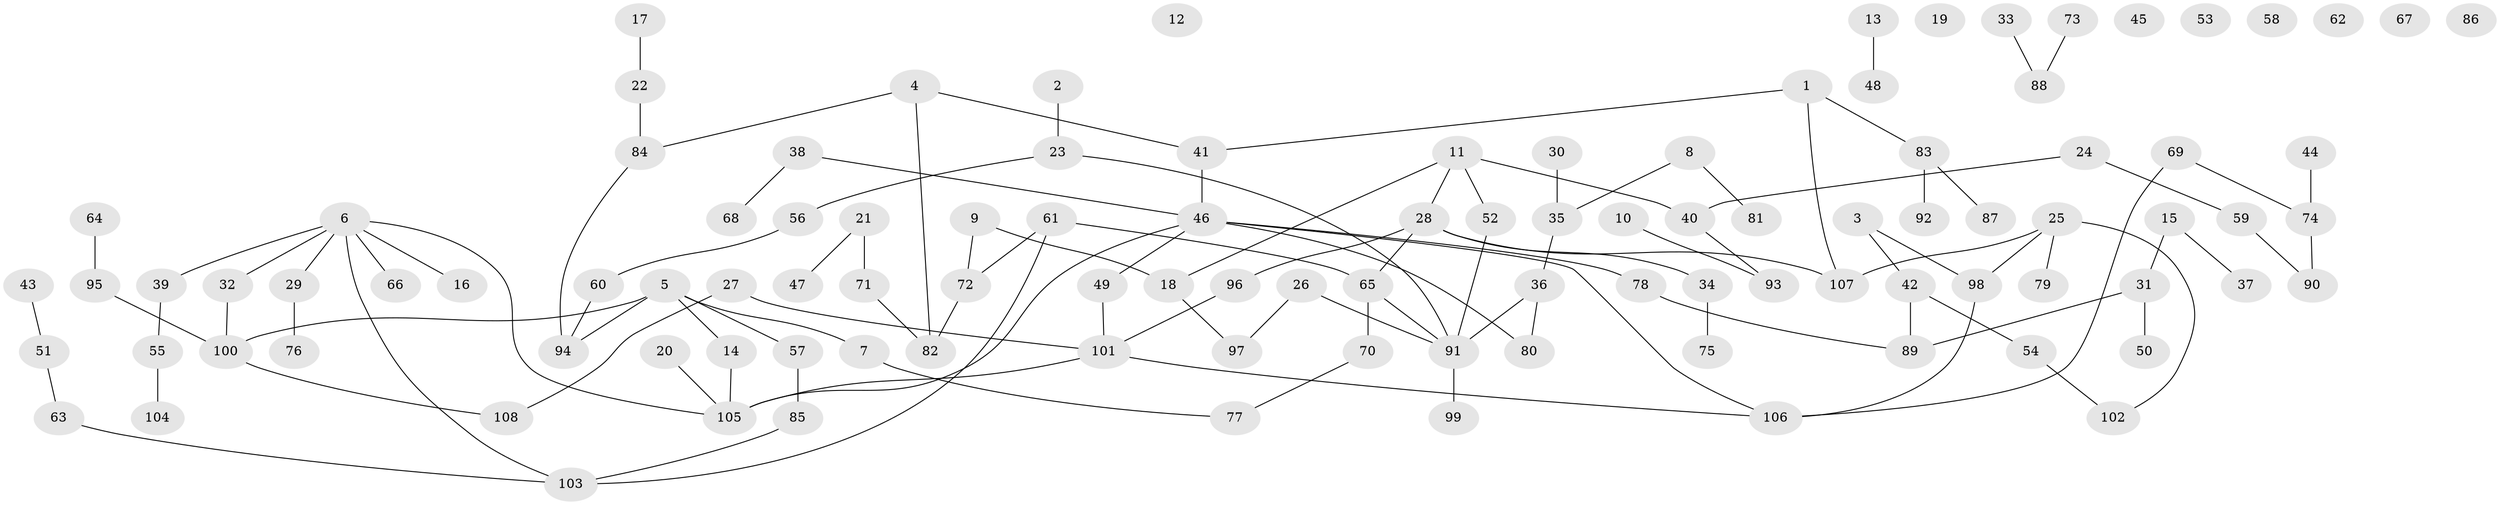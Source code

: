 // coarse degree distribution, {3: 0.16666666666666666, 1: 0.2777777777777778, 5: 0.05555555555555555, 4: 0.05555555555555555, 6: 0.037037037037037035, 2: 0.2222222222222222, 0: 0.16666666666666666, 17: 0.018518518518518517}
// Generated by graph-tools (version 1.1) at 2025/16/03/04/25 18:16:31]
// undirected, 108 vertices, 116 edges
graph export_dot {
graph [start="1"]
  node [color=gray90,style=filled];
  1;
  2;
  3;
  4;
  5;
  6;
  7;
  8;
  9;
  10;
  11;
  12;
  13;
  14;
  15;
  16;
  17;
  18;
  19;
  20;
  21;
  22;
  23;
  24;
  25;
  26;
  27;
  28;
  29;
  30;
  31;
  32;
  33;
  34;
  35;
  36;
  37;
  38;
  39;
  40;
  41;
  42;
  43;
  44;
  45;
  46;
  47;
  48;
  49;
  50;
  51;
  52;
  53;
  54;
  55;
  56;
  57;
  58;
  59;
  60;
  61;
  62;
  63;
  64;
  65;
  66;
  67;
  68;
  69;
  70;
  71;
  72;
  73;
  74;
  75;
  76;
  77;
  78;
  79;
  80;
  81;
  82;
  83;
  84;
  85;
  86;
  87;
  88;
  89;
  90;
  91;
  92;
  93;
  94;
  95;
  96;
  97;
  98;
  99;
  100;
  101;
  102;
  103;
  104;
  105;
  106;
  107;
  108;
  1 -- 41;
  1 -- 83;
  1 -- 107;
  2 -- 23;
  3 -- 42;
  3 -- 98;
  4 -- 41;
  4 -- 82;
  4 -- 84;
  5 -- 7;
  5 -- 14;
  5 -- 57;
  5 -- 94;
  5 -- 100;
  6 -- 16;
  6 -- 29;
  6 -- 32;
  6 -- 39;
  6 -- 66;
  6 -- 103;
  6 -- 105;
  7 -- 77;
  8 -- 35;
  8 -- 81;
  9 -- 18;
  9 -- 72;
  10 -- 93;
  11 -- 18;
  11 -- 28;
  11 -- 40;
  11 -- 52;
  13 -- 48;
  14 -- 105;
  15 -- 31;
  15 -- 37;
  17 -- 22;
  18 -- 97;
  20 -- 105;
  21 -- 47;
  21 -- 71;
  22 -- 84;
  23 -- 56;
  23 -- 91;
  24 -- 40;
  24 -- 59;
  25 -- 79;
  25 -- 98;
  25 -- 102;
  25 -- 107;
  26 -- 91;
  26 -- 97;
  27 -- 101;
  27 -- 108;
  28 -- 34;
  28 -- 65;
  28 -- 96;
  28 -- 107;
  29 -- 76;
  30 -- 35;
  31 -- 50;
  31 -- 89;
  32 -- 100;
  33 -- 88;
  34 -- 75;
  35 -- 36;
  36 -- 80;
  36 -- 91;
  38 -- 46;
  38 -- 68;
  39 -- 55;
  40 -- 93;
  41 -- 46;
  42 -- 54;
  42 -- 89;
  43 -- 51;
  44 -- 74;
  46 -- 49;
  46 -- 78;
  46 -- 80;
  46 -- 105;
  46 -- 106;
  49 -- 101;
  51 -- 63;
  52 -- 91;
  54 -- 102;
  55 -- 104;
  56 -- 60;
  57 -- 85;
  59 -- 90;
  60 -- 94;
  61 -- 65;
  61 -- 72;
  61 -- 103;
  63 -- 103;
  64 -- 95;
  65 -- 70;
  65 -- 91;
  69 -- 74;
  69 -- 106;
  70 -- 77;
  71 -- 82;
  72 -- 82;
  73 -- 88;
  74 -- 90;
  78 -- 89;
  83 -- 87;
  83 -- 92;
  84 -- 94;
  85 -- 103;
  91 -- 99;
  95 -- 100;
  96 -- 101;
  98 -- 106;
  100 -- 108;
  101 -- 105;
  101 -- 106;
}
